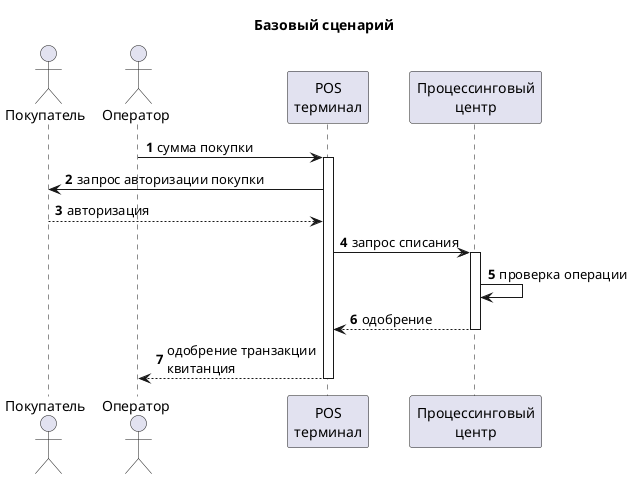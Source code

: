 @startuml "Базовый сценарий"

title "Базовый сценарий"

actor "Покупатель" as client
actor "Оператор" as seller
participant "POS\nтерминал" as term
participant "Процессинговый\nцентр" as proc

autonumber

seller -> term++: сумма покупки
term -> client: запрос авторизации покупки
client --> term: авторизация
term -> proc++: запрос списания
proc -> proc: проверка операции
proc --> term--: одобрение 
term --> seller--: одобрение транзакции\nквитанция

@enduml

@startuml "Базовый сценарий + HLA"

title "Базовый сценарий: оплата по NFC + HLA"

autonumber

actor "Покупатель" as client
actor "Оператор" as seller
participant "2. Клавиатура" as kb
participant "3. Центральная\nсистема\nуправления" as controlsys
participant "4. Экран" as screen
participant "1. Связь" as conn
'participant "6. Контроль\nАКБ" as battery
participant "7. NFC чип" as nfc
participant "5. Принтер" as printer
'participant "8. Карт-ридер" as card_reader
participant "Процессинговый\nцентр" as proc

note over controlsys
терминал уже включён и готов к работе
end note

group Инициация транзакции
seller -> kb: ввод информации
kb -> controlsys++: новая транзакция
note over controlsys
новая транзакция включает в себя
- идентификатор заказа
- сумму платежа
end note
controlsys -> screen: старт авторизации транзакции
screen -> seller: старт авторизации транзакции
seller -> client: старт авторизации 
end 
group Авторизация транзакции
client -> nfc++: карта/гаджет
nfc -> controlsys--: id клиента
controlsys -> conn++: запрос авторизации транзакции
conn -> proc++: запрос авторизации транзакции
proc -> proc: контроль транзакции
proc --> conn--: транзакция авторизована
conn --> controlsys--: транзакция авторизована
controlsys -> screen--: транзакция авторизована
screen -> seller:  транзакция авторизована
end
group Финализация транзакции
seller -> kb: печать квитанции
kb -> controlsys: печать квитанции
controlsys -> printer--: печать квитанции
activate printer
printer -> client--: квитанция
end
@enduml


@startuml "Негативный сценарий. 1. Связь"

title "Негативный сценарий. 1. Связь\nНарушение ЦБ№1"

autonumber

actor "Покупатель" as client
actor "Оператор" as seller
participant "2. Клавиатура" as kb
participant "3. Центральная\nсистема\nуправления" as controlsys
participant "4. Экран" as screen
participant "1. Связь" as conn #red
'participant "6. Контроль\nАКБ" as battery
participant "7. NFC чип" as nfc
participant "5. Принтер" as printer
'participant "8. Карт-ридер" as card_reader
participant "Процессинговый\nцентр" as proc

note over controlsys
терминал уже включён и готов к работе
end note

group Инициация транзакции
seller -> kb: ввод информации
kb -> controlsys++: новая транзакция
note over controlsys
новая транзакция включает в себя
- идентификатор заказа
- сумму платежа
end note
controlsys -> screen: старт авторизации транзакции
screen -> seller: старт авторизации транзакции
seller -> client: старт авторизации 
end 
group Авторизация транзакции
client -> nfc++: карта/гаджет
nfc -> controlsys--: id клиента
controlsys -> conn++: запрос авторизации транзакции
note over conn 
подмена данных транзакции
end note
conn -[#red]> proc++: запрос авторизации транзакции
proc -[#red]> proc: контроль транзакции
proc --[#red]> conn--: транзакция авторизована
conn --[#red]> controlsys--: транзакция авторизована
controlsys -[#red]> screen--: транзакция авторизована
screen -[#red]> seller:  транзакция авторизована
end
group #red Финализация транзакции 
seller -> kb: печать квитанции
kb -> controlsys: печать квитанции
controlsys -> printer--: печать квитанции
activate printer
printer -> client--: квитанция
end


@enduml